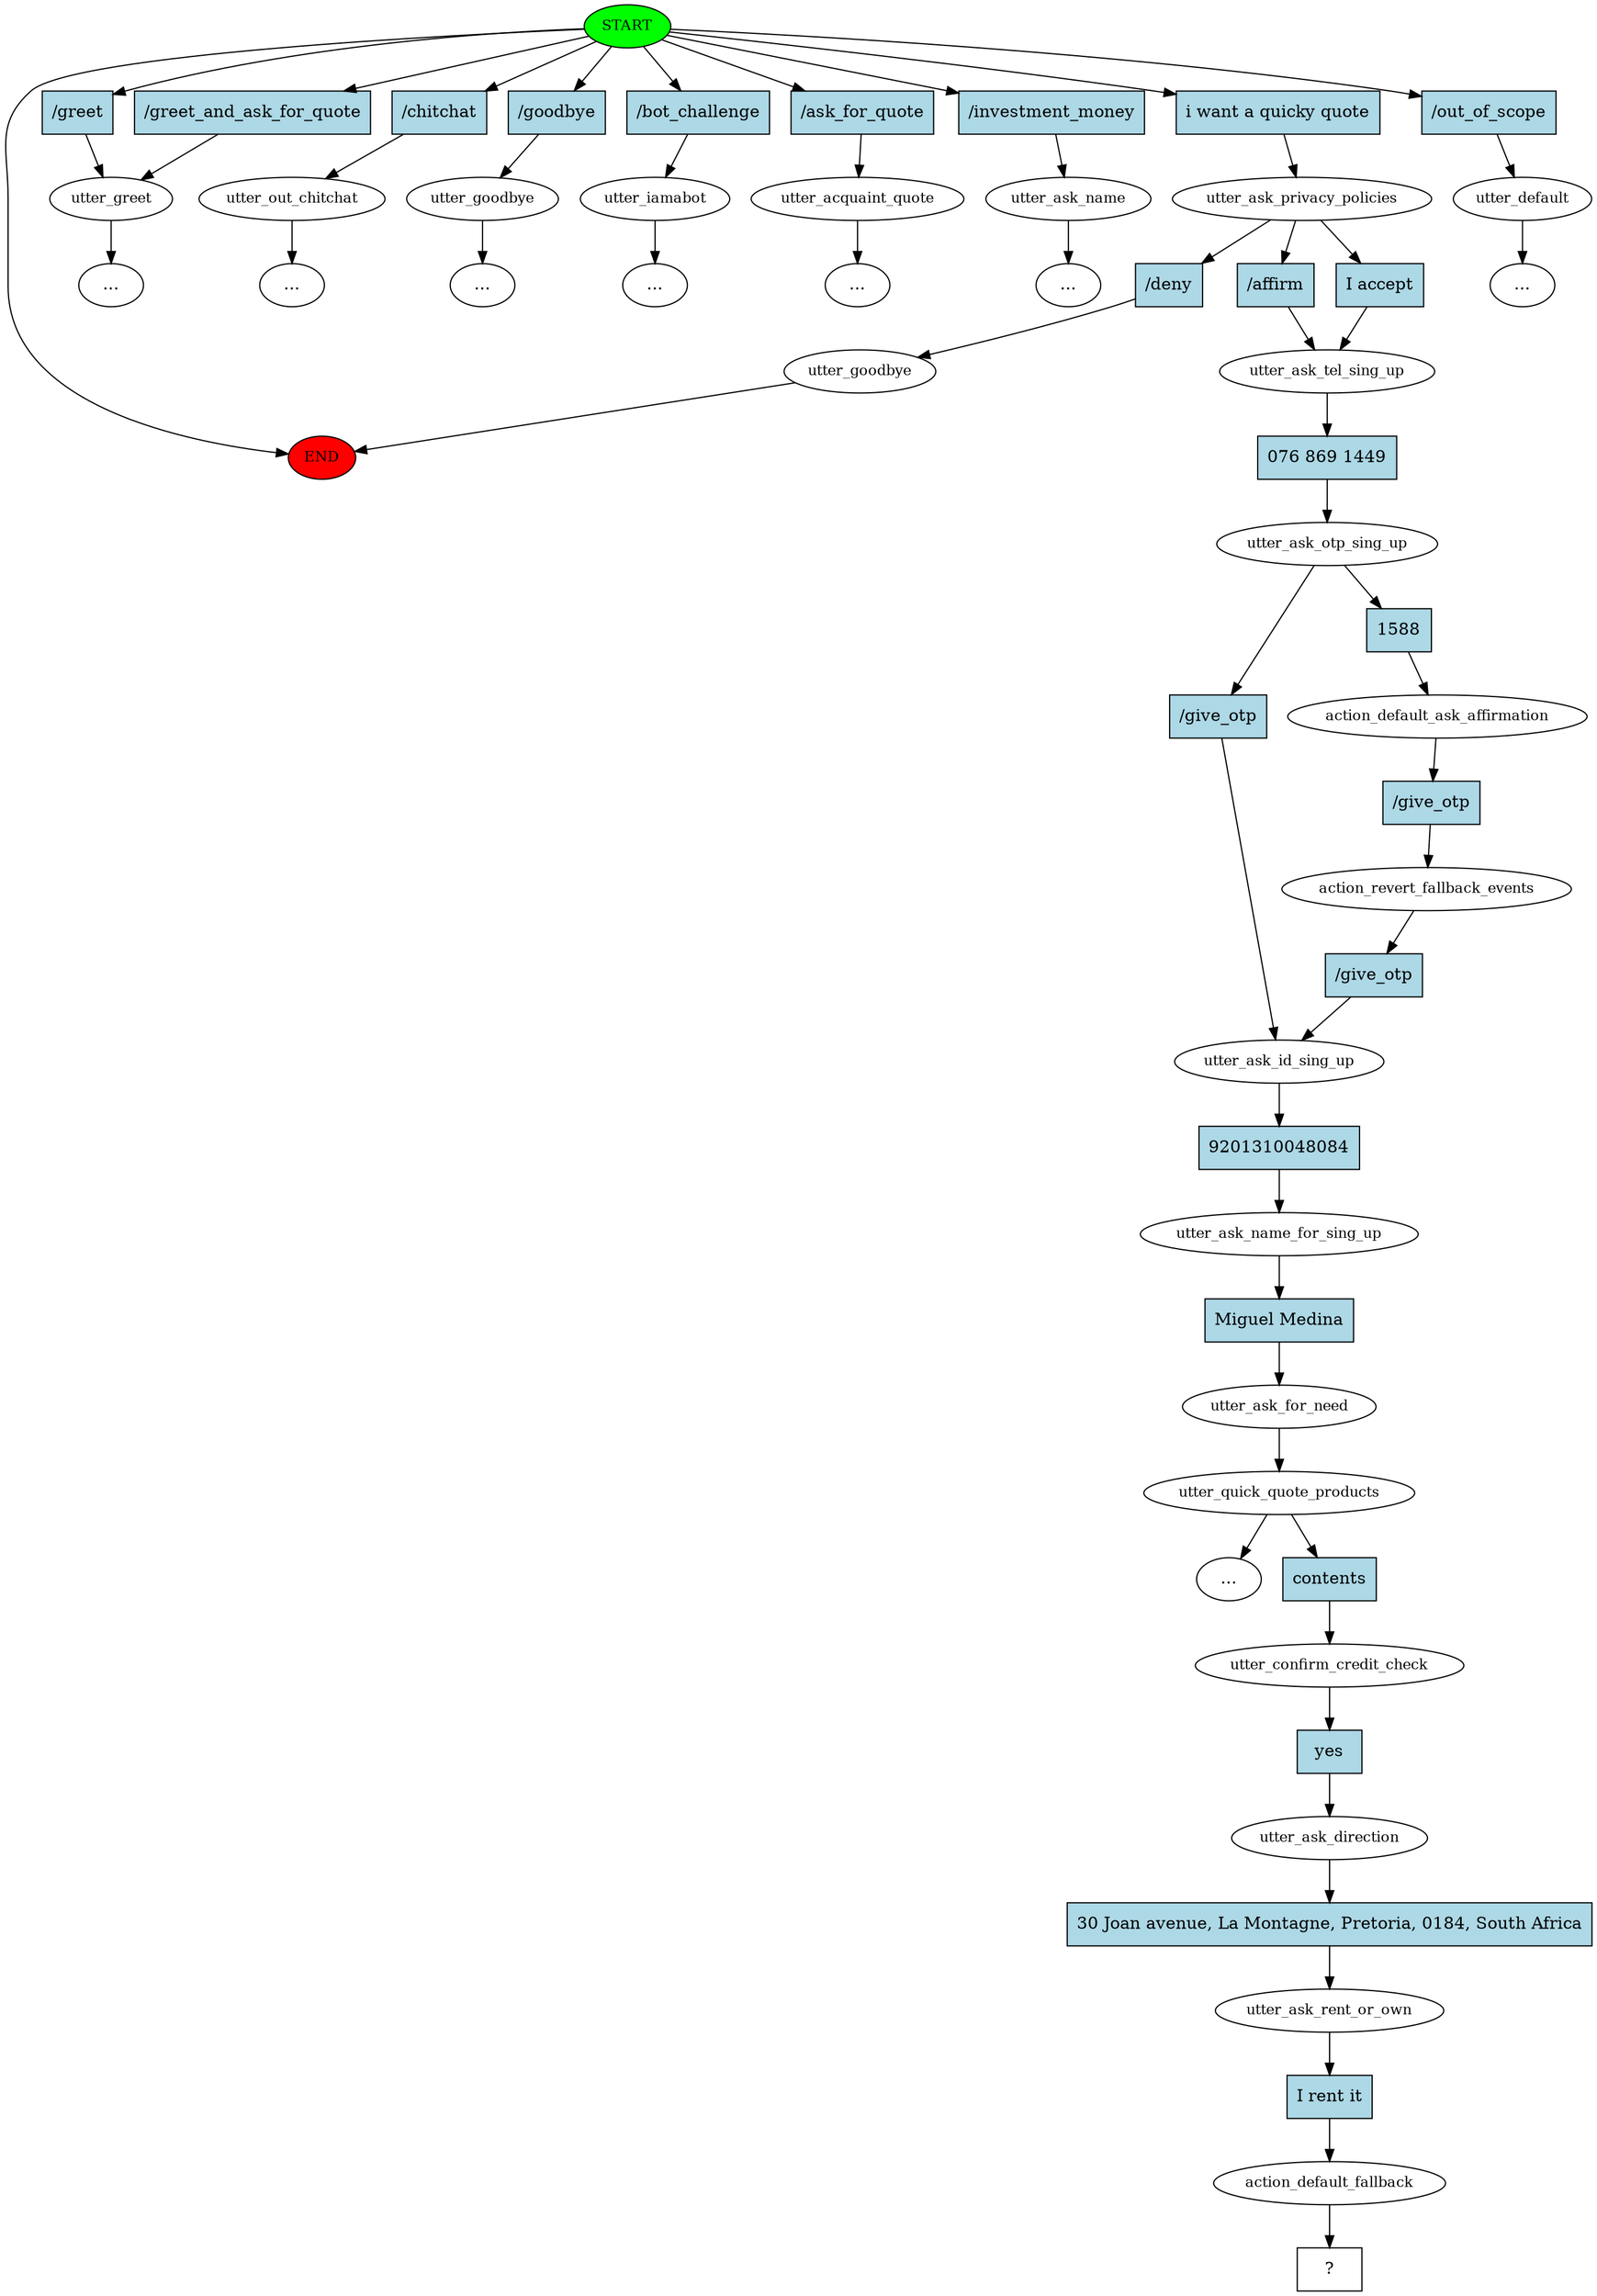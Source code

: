 digraph  {
0 [class="start active", fillcolor=green, fontsize=12, label=START, style=filled];
"-1" [class=end, fillcolor=red, fontsize=12, label=END, style=filled];
1 [class="", fontsize=12, label=utter_greet];
2 [class="", fontsize=12, label=utter_out_chitchat];
"-4" [class=ellipsis, label="..."];
3 [class="", fontsize=12, label=utter_goodbye];
"-5" [class=ellipsis, label="..."];
4 [class="", fontsize=12, label=utter_iamabot];
"-6" [class=ellipsis, label="..."];
"-150" [class=ellipsis, label="..."];
149 [class="", fontsize=12, label=utter_acquaint_quote];
"-222" [class=ellipsis, label="..."];
221 [class="", fontsize=12, label=utter_ask_name];
"-227" [class=ellipsis, label="..."];
226 [class=active, fontsize=12, label=utter_ask_privacy_policies];
227 [class="", fontsize=12, label=utter_goodbye];
229 [class=active, fontsize=12, label=utter_ask_tel_sing_up];
230 [class=active, fontsize=12, label=utter_ask_otp_sing_up];
231 [class=active, fontsize=12, label=utter_ask_id_sing_up];
232 [class=active, fontsize=12, label=utter_ask_name_for_sing_up];
233 [class=active, fontsize=12, label=utter_ask_for_need];
234 [class=active, fontsize=12, label=utter_quick_quote_products];
"-231" [class=ellipsis, label="..."];
256 [class="", fontsize=12, label=utter_default];
"-232" [class=ellipsis, label="..."];
260 [class=active, fontsize=12, label=action_default_ask_affirmation];
261 [class=active, fontsize=12, label=action_revert_fallback_events];
266 [class=active, fontsize=12, label=utter_confirm_credit_check];
267 [class=active, fontsize=12, label=utter_ask_direction];
268 [class=active, fontsize=12, label=utter_ask_rent_or_own];
269 [class=active, fontsize=12, label=action_default_fallback];
270 [class="intent dashed active", label="  ?  ", shape=rect];
271 [class=intent, fillcolor=lightblue, label="/greet", shape=rect, style=filled];
272 [class=intent, fillcolor=lightblue, label="/greet_and_ask_for_quote", shape=rect, style=filled];
273 [class=intent, fillcolor=lightblue, label="/chitchat", shape=rect, style=filled];
274 [class=intent, fillcolor=lightblue, label="/goodbye", shape=rect, style=filled];
275 [class=intent, fillcolor=lightblue, label="/bot_challenge", shape=rect, style=filled];
276 [class=intent, fillcolor=lightblue, label="/ask_for_quote", shape=rect, style=filled];
277 [class=intent, fillcolor=lightblue, label="/investment_money", shape=rect, style=filled];
278 [class="intent active", fillcolor=lightblue, label="i want a quicky quote", shape=rect, style=filled];
279 [class=intent, fillcolor=lightblue, label="/out_of_scope", shape=rect, style=filled];
280 [class=intent, fillcolor=lightblue, label="/deny", shape=rect, style=filled];
281 [class=intent, fillcolor=lightblue, label="/affirm", shape=rect, style=filled];
282 [class="intent active", fillcolor=lightblue, label="I accept", shape=rect, style=filled];
283 [class="intent active", fillcolor=lightblue, label="076 869 1449", shape=rect, style=filled];
284 [class=intent, fillcolor=lightblue, label="/give_otp", shape=rect, style=filled];
285 [class="intent active", fillcolor=lightblue, label=1588, shape=rect, style=filled];
286 [class="intent active", fillcolor=lightblue, label=9201310048084, shape=rect, style=filled];
287 [class="intent active", fillcolor=lightblue, label="Miguel Medina", shape=rect, style=filled];
288 [class="intent active", fillcolor=lightblue, label=contents, shape=rect, style=filled];
289 [class="intent active", fillcolor=lightblue, label="/give_otp", shape=rect, style=filled];
290 [class="intent active", fillcolor=lightblue, label="/give_otp", shape=rect, style=filled];
291 [class="intent active", fillcolor=lightblue, label=yes, shape=rect, style=filled];
292 [class="intent active", fillcolor=lightblue, label="30 Joan avenue, La Montagne, Pretoria, 0184, South Africa", shape=rect, style=filled];
293 [class="intent active", fillcolor=lightblue, label="I rent it", shape=rect, style=filled];
0 -> "-1"  [class="", key=NONE, label=""];
0 -> 271  [class="", key=0];
0 -> 272  [class="", key=0];
0 -> 273  [class="", key=0];
0 -> 274  [class="", key=0];
0 -> 275  [class="", key=0];
0 -> 276  [class="", key=0];
0 -> 277  [class="", key=0];
0 -> 278  [class=active, key=0];
0 -> 279  [class="", key=0];
1 -> "-150"  [class="", key=NONE, label=""];
2 -> "-4"  [class="", key=NONE, label=""];
3 -> "-5"  [class="", key=NONE, label=""];
4 -> "-6"  [class="", key=NONE, label=""];
149 -> "-222"  [class="", key=NONE, label=""];
221 -> "-227"  [class="", key=NONE, label=""];
226 -> 280  [class="", key=0];
226 -> 281  [class="", key=0];
226 -> 282  [class=active, key=0];
227 -> "-1"  [class="", key=NONE, label=""];
229 -> 283  [class=active, key=0];
230 -> 284  [class="", key=0];
230 -> 285  [class=active, key=0];
231 -> 286  [class=active, key=0];
232 -> 287  [class=active, key=0];
233 -> 234  [class=active, key=NONE, label=""];
234 -> "-231"  [class="", key=NONE, label=""];
234 -> 288  [class=active, key=0];
256 -> "-232"  [class="", key=NONE, label=""];
260 -> 289  [class=active, key=0];
261 -> 290  [class=active, key=0];
266 -> 291  [class=active, key=0];
267 -> 292  [class=active, key=0];
268 -> 293  [class=active, key=0];
269 -> 270  [class=active, key=NONE, label=""];
271 -> 1  [class="", key=0];
272 -> 1  [class="", key=0];
273 -> 2  [class="", key=0];
274 -> 3  [class="", key=0];
275 -> 4  [class="", key=0];
276 -> 149  [class="", key=0];
277 -> 221  [class="", key=0];
278 -> 226  [class=active, key=0];
279 -> 256  [class="", key=0];
280 -> 227  [class="", key=0];
281 -> 229  [class="", key=0];
282 -> 229  [class=active, key=0];
283 -> 230  [class=active, key=0];
284 -> 231  [class="", key=0];
285 -> 260  [class=active, key=0];
286 -> 232  [class=active, key=0];
287 -> 233  [class=active, key=0];
288 -> 266  [class=active, key=0];
289 -> 261  [class=active, key=0];
290 -> 231  [class=active, key=0];
291 -> 267  [class=active, key=0];
292 -> 268  [class=active, key=0];
293 -> 269  [class=active, key=0];
}
